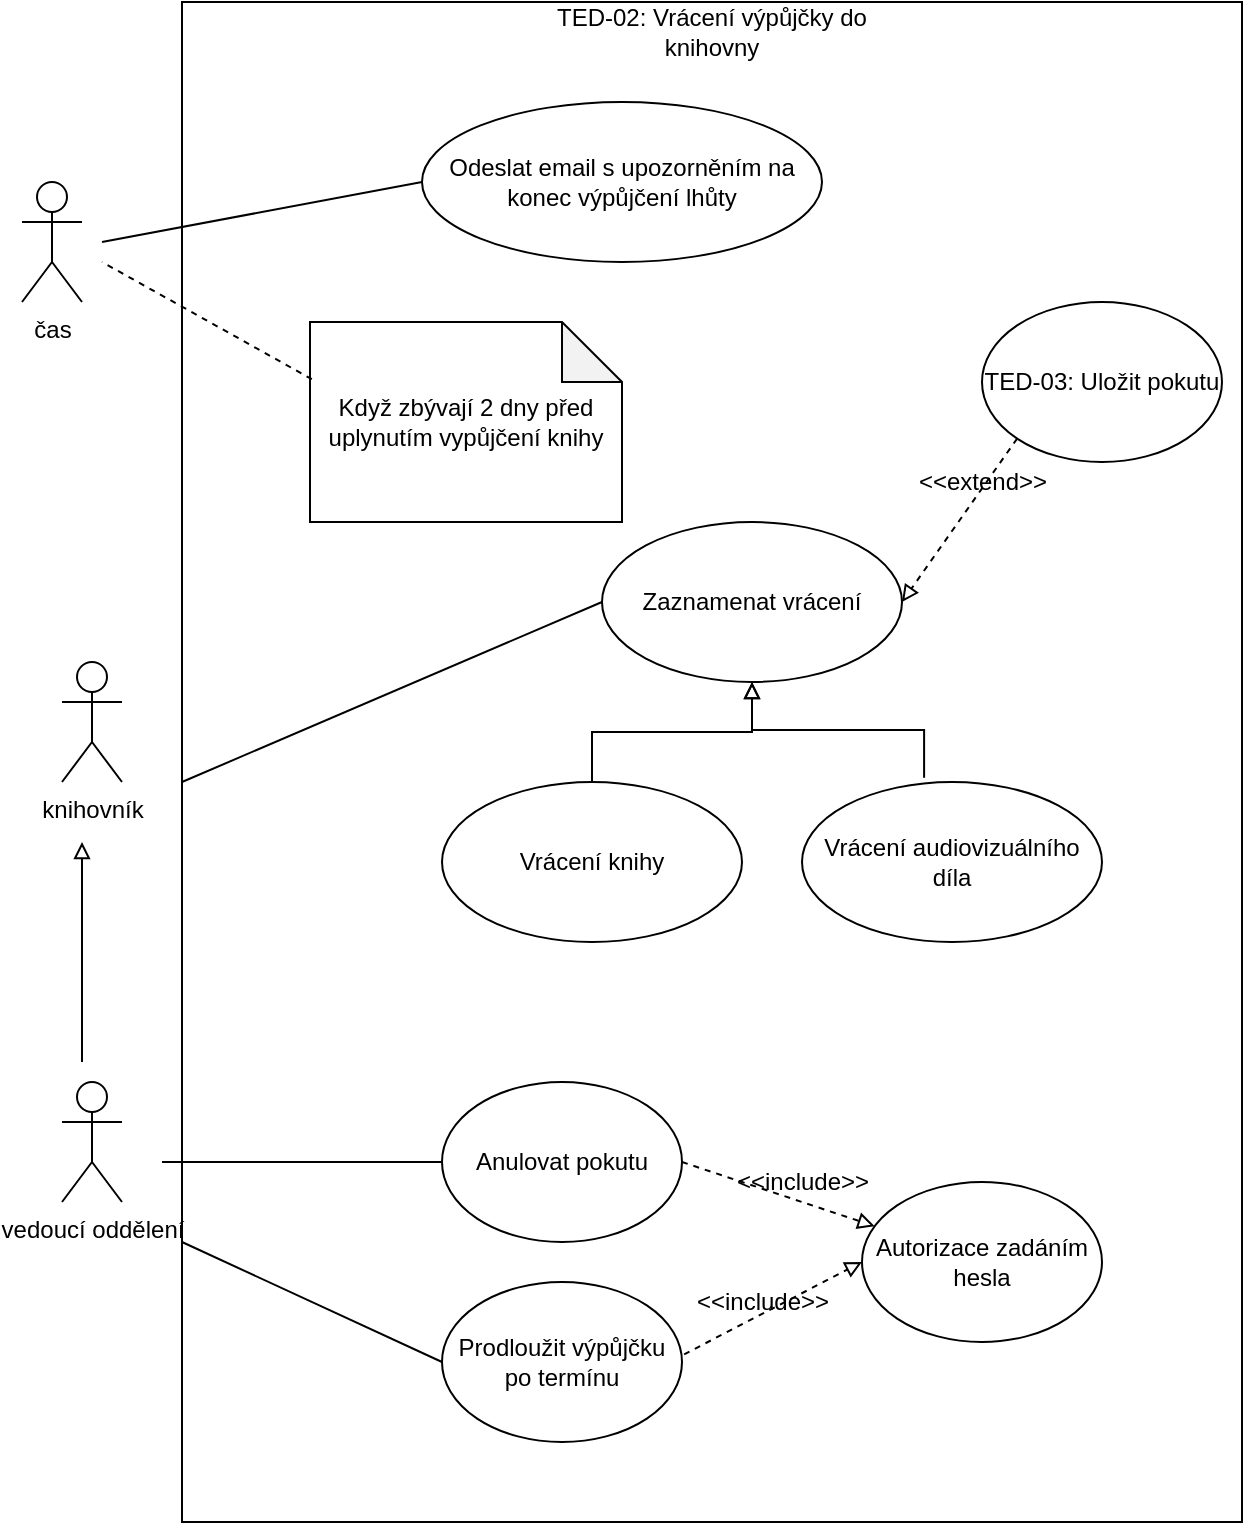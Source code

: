 <mxfile version="16.6.5" type="github">
  <diagram id="5hH9G8o05Std-P54FKie" name="Page-1">
    <mxGraphModel dx="1185" dy="614" grid="1" gridSize="10" guides="1" tooltips="1" connect="1" arrows="1" fold="1" page="1" pageScale="1" pageWidth="827" pageHeight="1169" math="0" shadow="0">
      <root>
        <mxCell id="0" />
        <mxCell id="1" parent="0" />
        <mxCell id="Ihs2y4VIiGP6066TLS51-1" value="knihovník" style="shape=umlActor;verticalLabelPosition=bottom;verticalAlign=top;html=1;outlineConnect=0;" vertex="1" parent="1">
          <mxGeometry x="210" y="350" width="30" height="60" as="geometry" />
        </mxCell>
        <mxCell id="Ihs2y4VIiGP6066TLS51-2" value="Zaznamenat vrácení" style="ellipse;whiteSpace=wrap;html=1;" vertex="1" parent="1">
          <mxGeometry x="480" y="280" width="150" height="80" as="geometry" />
        </mxCell>
        <mxCell id="Ihs2y4VIiGP6066TLS51-3" value="" style="endArrow=none;html=1;rounded=0;entryX=0;entryY=0.5;entryDx=0;entryDy=0;" edge="1" parent="1" target="Ihs2y4VIiGP6066TLS51-2">
          <mxGeometry width="50" height="50" relative="1" as="geometry">
            <mxPoint x="270" y="410" as="sourcePoint" />
            <mxPoint x="380" y="360" as="targetPoint" />
          </mxGeometry>
        </mxCell>
        <mxCell id="Ihs2y4VIiGP6066TLS51-4" value="Vrácení knihy" style="ellipse;whiteSpace=wrap;html=1;" vertex="1" parent="1">
          <mxGeometry x="400" y="410" width="150" height="80" as="geometry" />
        </mxCell>
        <mxCell id="Ihs2y4VIiGP6066TLS51-5" value="Vrácení audiovizuálního díla" style="ellipse;whiteSpace=wrap;html=1;" vertex="1" parent="1">
          <mxGeometry x="580" y="410" width="150" height="80" as="geometry" />
        </mxCell>
        <mxCell id="Ihs2y4VIiGP6066TLS51-10" value="" style="edgeStyle=elbowEdgeStyle;elbow=vertical;endArrow=block;html=1;rounded=0;exitX=0.5;exitY=0;exitDx=0;exitDy=0;entryX=0.5;entryY=1;entryDx=0;entryDy=0;endFill=0;" edge="1" parent="1" source="Ihs2y4VIiGP6066TLS51-4" target="Ihs2y4VIiGP6066TLS51-2">
          <mxGeometry width="50" height="50" relative="1" as="geometry">
            <mxPoint x="530" y="410" as="sourcePoint" />
            <mxPoint x="580" y="360" as="targetPoint" />
          </mxGeometry>
        </mxCell>
        <mxCell id="Ihs2y4VIiGP6066TLS51-11" value="" style="edgeStyle=elbowEdgeStyle;elbow=vertical;endArrow=block;html=1;rounded=0;exitX=0.407;exitY=-0.027;exitDx=0;exitDy=0;exitPerimeter=0;entryX=0.5;entryY=1;entryDx=0;entryDy=0;endFill=0;" edge="1" parent="1" source="Ihs2y4VIiGP6066TLS51-5" target="Ihs2y4VIiGP6066TLS51-2">
          <mxGeometry width="50" height="50" relative="1" as="geometry">
            <mxPoint x="510" y="410" as="sourcePoint" />
            <mxPoint x="560" y="360" as="targetPoint" />
            <Array as="points">
              <mxPoint x="590" y="384" />
            </Array>
          </mxGeometry>
        </mxCell>
        <mxCell id="Ihs2y4VIiGP6066TLS51-12" value="TED-03: Uložit pokutu" style="ellipse;whiteSpace=wrap;html=1;" vertex="1" parent="1">
          <mxGeometry x="670" y="170" width="120" height="80" as="geometry" />
        </mxCell>
        <mxCell id="Ihs2y4VIiGP6066TLS51-13" value="" style="endArrow=block;html=1;rounded=0;elbow=vertical;exitX=0;exitY=1;exitDx=0;exitDy=0;entryX=1;entryY=0.5;entryDx=0;entryDy=0;dashed=1;endFill=0;" edge="1" parent="1" source="Ihs2y4VIiGP6066TLS51-12" target="Ihs2y4VIiGP6066TLS51-2">
          <mxGeometry width="50" height="50" relative="1" as="geometry">
            <mxPoint x="600" y="250" as="sourcePoint" />
            <mxPoint x="650" y="200" as="targetPoint" />
          </mxGeometry>
        </mxCell>
        <mxCell id="Ihs2y4VIiGP6066TLS51-14" value="&amp;lt;&amp;lt;extend&amp;gt;&amp;gt;" style="text;html=1;align=center;verticalAlign=middle;resizable=0;points=[];autosize=1;strokeColor=none;fillColor=none;" vertex="1" parent="1">
          <mxGeometry x="630" y="250" width="80" height="20" as="geometry" />
        </mxCell>
        <mxCell id="Ihs2y4VIiGP6066TLS51-15" value="vedoucí oddělení" style="shape=umlActor;verticalLabelPosition=bottom;verticalAlign=top;html=1;outlineConnect=0;" vertex="1" parent="1">
          <mxGeometry x="210" y="560" width="30" height="60" as="geometry" />
        </mxCell>
        <mxCell id="Ihs2y4VIiGP6066TLS51-16" value="Anulovat pokutu" style="ellipse;whiteSpace=wrap;html=1;" vertex="1" parent="1">
          <mxGeometry x="400" y="560" width="120" height="80" as="geometry" />
        </mxCell>
        <mxCell id="Ihs2y4VIiGP6066TLS51-18" value="" style="endArrow=none;html=1;rounded=0;" edge="1" parent="1" target="Ihs2y4VIiGP6066TLS51-16">
          <mxGeometry width="50" height="50" relative="1" as="geometry">
            <mxPoint x="260" y="600" as="sourcePoint" />
            <mxPoint x="470.0" y="510" as="targetPoint" />
          </mxGeometry>
        </mxCell>
        <mxCell id="Ihs2y4VIiGP6066TLS51-19" value="" style="endArrow=block;html=1;rounded=0;elbow=vertical;endFill=0;" edge="1" parent="1">
          <mxGeometry width="50" height="50" relative="1" as="geometry">
            <mxPoint x="220" y="550" as="sourcePoint" />
            <mxPoint x="220" y="440" as="targetPoint" />
          </mxGeometry>
        </mxCell>
        <mxCell id="Ihs2y4VIiGP6066TLS51-20" value="" style="endArrow=none;html=1;rounded=0;" edge="1" parent="1">
          <mxGeometry width="50" height="50" relative="1" as="geometry">
            <mxPoint x="270" y="640" as="sourcePoint" />
            <mxPoint x="400" y="700" as="targetPoint" />
          </mxGeometry>
        </mxCell>
        <mxCell id="Ihs2y4VIiGP6066TLS51-21" value="Prodloužit výpůjčku po termínu" style="ellipse;whiteSpace=wrap;html=1;" vertex="1" parent="1">
          <mxGeometry x="400" y="660" width="120" height="80" as="geometry" />
        </mxCell>
        <mxCell id="Ihs2y4VIiGP6066TLS51-22" value="Autorizace zadáním hesla" style="ellipse;whiteSpace=wrap;html=1;" vertex="1" parent="1">
          <mxGeometry x="610" y="610" width="120" height="80" as="geometry" />
        </mxCell>
        <mxCell id="Ihs2y4VIiGP6066TLS51-23" value="" style="endArrow=block;html=1;rounded=0;elbow=vertical;exitX=1;exitY=0.5;exitDx=0;exitDy=0;dashed=1;endFill=0;" edge="1" parent="1" source="Ihs2y4VIiGP6066TLS51-16" target="Ihs2y4VIiGP6066TLS51-22">
          <mxGeometry width="50" height="50" relative="1" as="geometry">
            <mxPoint x="550" y="640" as="sourcePoint" />
            <mxPoint x="600" y="590" as="targetPoint" />
          </mxGeometry>
        </mxCell>
        <mxCell id="Ihs2y4VIiGP6066TLS51-24" value="" style="endArrow=block;html=1;rounded=0;elbow=vertical;dashed=1;endFill=0;exitX=1.009;exitY=0.452;exitDx=0;exitDy=0;exitPerimeter=0;" edge="1" parent="1" source="Ihs2y4VIiGP6066TLS51-21">
          <mxGeometry width="50" height="50" relative="1" as="geometry">
            <mxPoint x="530" y="690" as="sourcePoint" />
            <mxPoint x="610" y="650" as="targetPoint" />
          </mxGeometry>
        </mxCell>
        <mxCell id="Ihs2y4VIiGP6066TLS51-25" value="&amp;lt;&amp;lt;include&amp;gt;&amp;gt;" style="text;html=1;align=center;verticalAlign=middle;resizable=0;points=[];autosize=1;strokeColor=none;fillColor=none;" vertex="1" parent="1">
          <mxGeometry x="520" y="660" width="80" height="20" as="geometry" />
        </mxCell>
        <mxCell id="Ihs2y4VIiGP6066TLS51-26" value="&amp;lt;&amp;lt;include&amp;gt;&amp;gt;" style="text;html=1;align=center;verticalAlign=middle;resizable=0;points=[];autosize=1;strokeColor=none;fillColor=none;" vertex="1" parent="1">
          <mxGeometry x="540" y="600" width="80" height="20" as="geometry" />
        </mxCell>
        <mxCell id="Ihs2y4VIiGP6066TLS51-27" value="čas" style="shape=umlActor;verticalLabelPosition=bottom;verticalAlign=top;html=1;outlineConnect=0;" vertex="1" parent="1">
          <mxGeometry x="190" y="110" width="30" height="60" as="geometry" />
        </mxCell>
        <mxCell id="Ihs2y4VIiGP6066TLS51-28" value="Odeslat email s upozorněním na konec výpůjčení lhůty" style="ellipse;whiteSpace=wrap;html=1;" vertex="1" parent="1">
          <mxGeometry x="390" y="70" width="200" height="80" as="geometry" />
        </mxCell>
        <mxCell id="Ihs2y4VIiGP6066TLS51-30" value="" style="endArrow=none;html=1;rounded=0;elbow=vertical;" edge="1" parent="1">
          <mxGeometry width="50" height="50" relative="1" as="geometry">
            <mxPoint x="230" y="140" as="sourcePoint" />
            <mxPoint x="390" y="110" as="targetPoint" />
          </mxGeometry>
        </mxCell>
        <mxCell id="Ihs2y4VIiGP6066TLS51-31" value="Když zbývají 2 dny před uplynutím vypůjčení knihy" style="shape=note;whiteSpace=wrap;html=1;backgroundOutline=1;darkOpacity=0.05;" vertex="1" parent="1">
          <mxGeometry x="334" y="180" width="156" height="100" as="geometry" />
        </mxCell>
        <mxCell id="Ihs2y4VIiGP6066TLS51-32" value="" style="endArrow=none;html=1;rounded=0;elbow=vertical;dashed=1;exitX=0.006;exitY=0.286;exitDx=0;exitDy=0;exitPerimeter=0;" edge="1" parent="1" source="Ihs2y4VIiGP6066TLS51-31">
          <mxGeometry width="50" height="50" relative="1" as="geometry">
            <mxPoint x="280" y="230" as="sourcePoint" />
            <mxPoint x="230" y="150" as="targetPoint" />
          </mxGeometry>
        </mxCell>
        <mxCell id="Ihs2y4VIiGP6066TLS51-33" value="" style="rounded=0;whiteSpace=wrap;html=1;fillColor=none;" vertex="1" parent="1">
          <mxGeometry x="270" y="20" width="530" height="760" as="geometry" />
        </mxCell>
        <mxCell id="Ihs2y4VIiGP6066TLS51-34" value="TED-02: Vrácení výpůjčky do knihovny" style="text;html=1;strokeColor=none;fillColor=none;align=center;verticalAlign=middle;whiteSpace=wrap;rounded=0;" vertex="1" parent="1">
          <mxGeometry x="445" y="20" width="180" height="30" as="geometry" />
        </mxCell>
      </root>
    </mxGraphModel>
  </diagram>
</mxfile>
